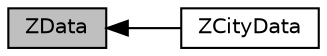 digraph "ZData"
{
  edge [fontname="Helvetica",fontsize="10",labelfontname="Helvetica",labelfontsize="10"];
  node [fontname="Helvetica",fontsize="10",shape=box];
  rankdir=LR;
  Node1 [label="ZCityData",height=0.2,width=0.4,color="black", fillcolor="white", style="filled",URL="$group__z_city_data.html",tooltip="The data classes and utility methods of the library."];
  Node0 [label="ZData",height=0.2,width=0.4,color="black", fillcolor="grey75", style="filled", fontcolor="black",tooltip="The data classes and utility methods of the library."];
  Node0->Node1 [shape=plaintext, dir="back", style="solid"];
}
